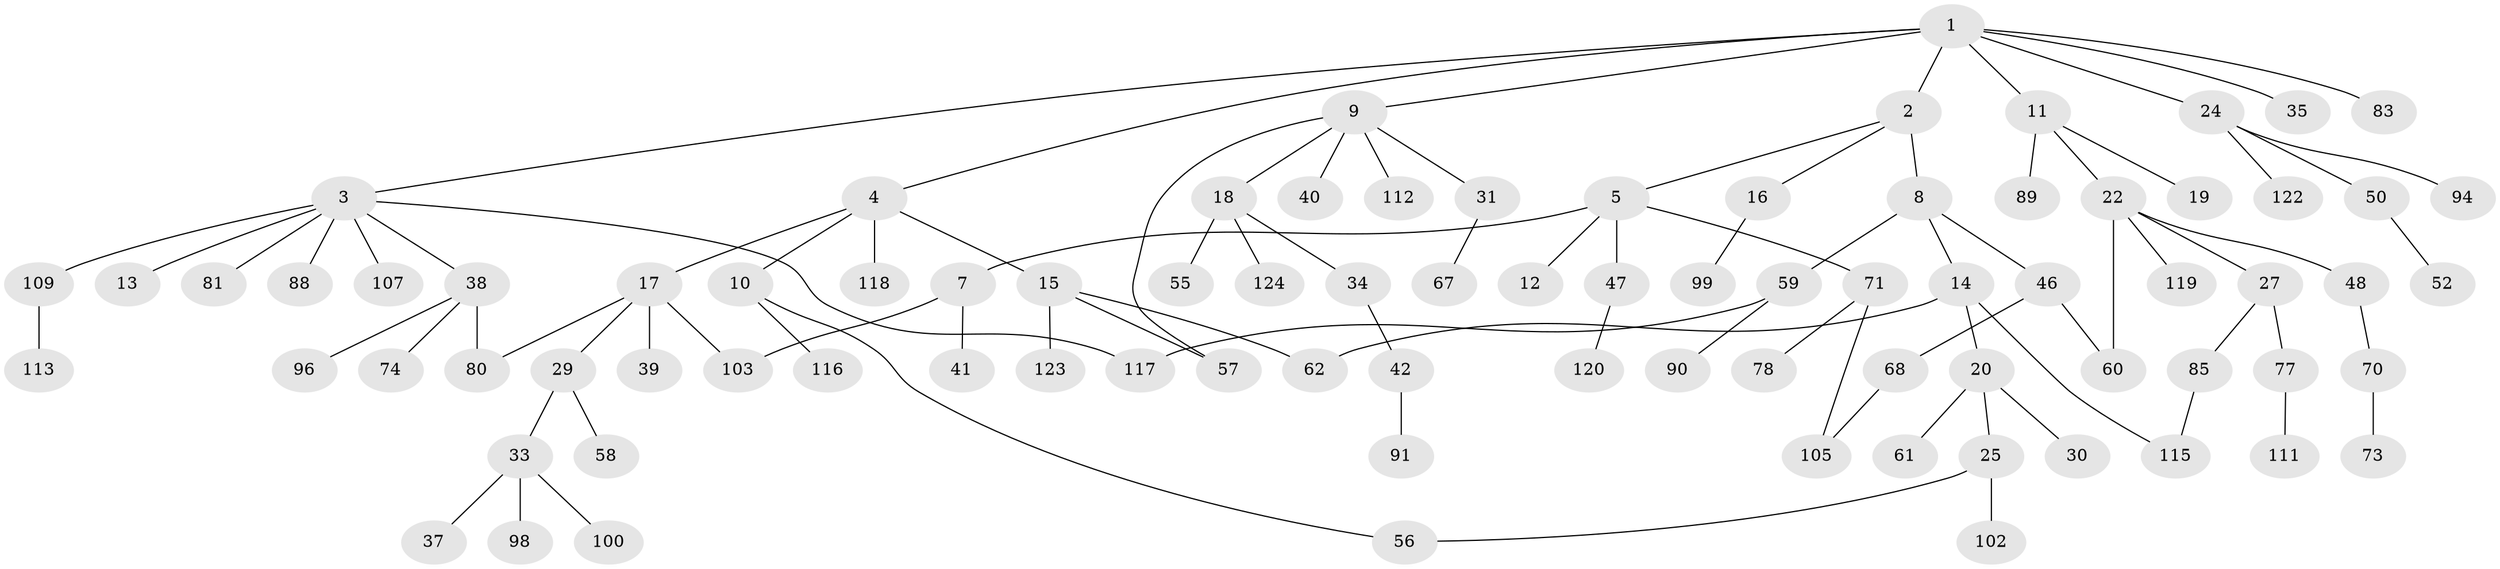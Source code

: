 // Generated by graph-tools (version 1.1) at 2025/23/03/03/25 07:23:30]
// undirected, 86 vertices, 94 edges
graph export_dot {
graph [start="1"]
  node [color=gray90,style=filled];
  1 [super="+6"];
  2 [super="+43"];
  3 [super="+72"];
  4 [super="+36"];
  5 [super="+108"];
  7 [super="+44"];
  8;
  9 [super="+66"];
  10 [super="+92"];
  11 [super="+53"];
  12 [super="+93"];
  13;
  14 [super="+104"];
  15 [super="+23"];
  16 [super="+51"];
  17 [super="+21"];
  18 [super="+54"];
  19 [super="+110"];
  20;
  22 [super="+28"];
  24 [super="+64"];
  25 [super="+26"];
  27 [super="+69"];
  29 [super="+32"];
  30 [super="+65"];
  31;
  33 [super="+79"];
  34 [super="+45"];
  35;
  37;
  38 [super="+49"];
  39;
  40;
  41;
  42 [super="+84"];
  46 [super="+86"];
  47 [super="+82"];
  48 [super="+63"];
  50;
  52;
  55 [super="+101"];
  56 [super="+76"];
  57;
  58;
  59 [super="+75"];
  60;
  61;
  62;
  67 [super="+95"];
  68;
  70 [super="+97"];
  71;
  73;
  74;
  77;
  78 [super="+114"];
  80 [super="+87"];
  81;
  83;
  85;
  88 [super="+121"];
  89 [super="+106"];
  90;
  91;
  94;
  96;
  98;
  99;
  100;
  102;
  103;
  105;
  107;
  109;
  111;
  112;
  113;
  115;
  116;
  117;
  118;
  119;
  120;
  122;
  123;
  124;
  1 -- 2;
  1 -- 3;
  1 -- 4;
  1 -- 24;
  1 -- 83;
  1 -- 11;
  1 -- 9;
  1 -- 35;
  2 -- 5;
  2 -- 8;
  2 -- 16;
  3 -- 13;
  3 -- 38;
  3 -- 88;
  3 -- 107;
  3 -- 109;
  3 -- 81;
  3 -- 117;
  4 -- 10;
  4 -- 15;
  4 -- 17;
  4 -- 118;
  5 -- 7;
  5 -- 12;
  5 -- 47;
  5 -- 71;
  7 -- 41;
  7 -- 103;
  8 -- 14;
  8 -- 46;
  8 -- 59;
  9 -- 18;
  9 -- 31;
  9 -- 40;
  9 -- 57;
  9 -- 112;
  10 -- 116;
  10 -- 56;
  11 -- 19;
  11 -- 22;
  11 -- 89;
  14 -- 20;
  14 -- 115;
  14 -- 62;
  15 -- 57;
  15 -- 123;
  15 -- 62;
  16 -- 99;
  17 -- 29;
  17 -- 39;
  17 -- 80;
  17 -- 103;
  18 -- 34;
  18 -- 124;
  18 -- 55;
  20 -- 25;
  20 -- 30;
  20 -- 61;
  22 -- 27;
  22 -- 119;
  22 -- 48;
  22 -- 60;
  24 -- 50;
  24 -- 122;
  24 -- 94;
  25 -- 56;
  25 -- 102;
  27 -- 77;
  27 -- 85;
  29 -- 33;
  29 -- 58;
  31 -- 67;
  33 -- 37;
  33 -- 100;
  33 -- 98;
  34 -- 42;
  38 -- 96;
  38 -- 80;
  38 -- 74;
  42 -- 91;
  46 -- 68;
  46 -- 60;
  47 -- 120;
  48 -- 70;
  50 -- 52;
  59 -- 90;
  59 -- 117;
  68 -- 105;
  70 -- 73;
  71 -- 78;
  71 -- 105;
  77 -- 111;
  85 -- 115;
  109 -- 113;
}
